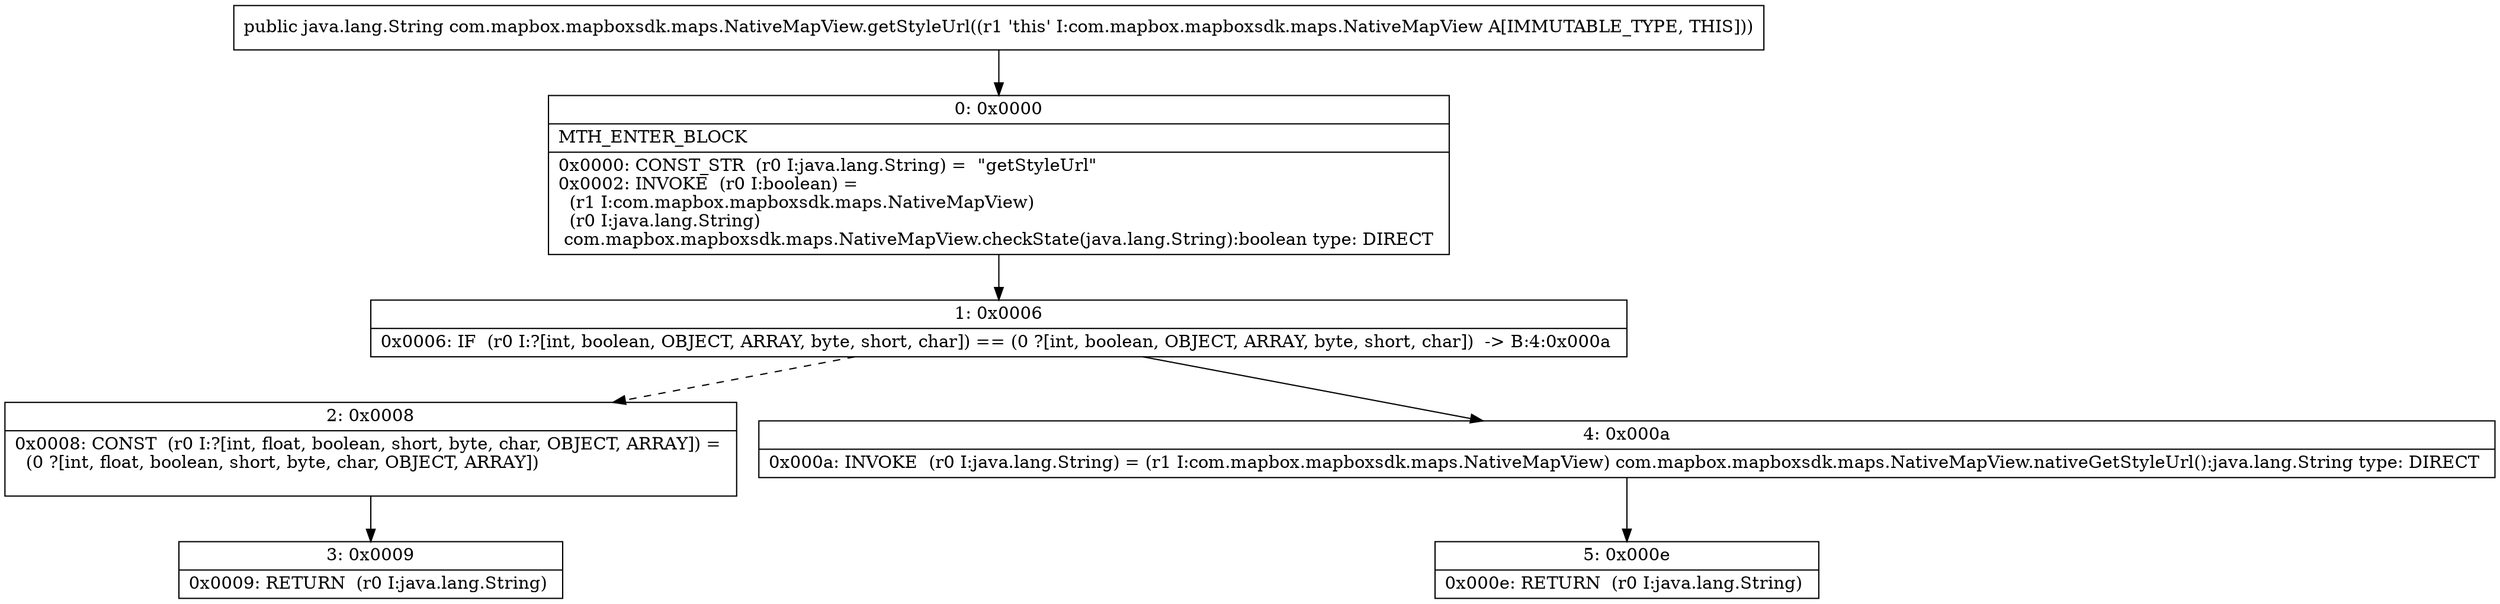 digraph "CFG forcom.mapbox.mapboxsdk.maps.NativeMapView.getStyleUrl()Ljava\/lang\/String;" {
Node_0 [shape=record,label="{0\:\ 0x0000|MTH_ENTER_BLOCK\l|0x0000: CONST_STR  (r0 I:java.lang.String) =  \"getStyleUrl\" \l0x0002: INVOKE  (r0 I:boolean) = \l  (r1 I:com.mapbox.mapboxsdk.maps.NativeMapView)\l  (r0 I:java.lang.String)\l com.mapbox.mapboxsdk.maps.NativeMapView.checkState(java.lang.String):boolean type: DIRECT \l}"];
Node_1 [shape=record,label="{1\:\ 0x0006|0x0006: IF  (r0 I:?[int, boolean, OBJECT, ARRAY, byte, short, char]) == (0 ?[int, boolean, OBJECT, ARRAY, byte, short, char])  \-\> B:4:0x000a \l}"];
Node_2 [shape=record,label="{2\:\ 0x0008|0x0008: CONST  (r0 I:?[int, float, boolean, short, byte, char, OBJECT, ARRAY]) = \l  (0 ?[int, float, boolean, short, byte, char, OBJECT, ARRAY])\l \l}"];
Node_3 [shape=record,label="{3\:\ 0x0009|0x0009: RETURN  (r0 I:java.lang.String) \l}"];
Node_4 [shape=record,label="{4\:\ 0x000a|0x000a: INVOKE  (r0 I:java.lang.String) = (r1 I:com.mapbox.mapboxsdk.maps.NativeMapView) com.mapbox.mapboxsdk.maps.NativeMapView.nativeGetStyleUrl():java.lang.String type: DIRECT \l}"];
Node_5 [shape=record,label="{5\:\ 0x000e|0x000e: RETURN  (r0 I:java.lang.String) \l}"];
MethodNode[shape=record,label="{public java.lang.String com.mapbox.mapboxsdk.maps.NativeMapView.getStyleUrl((r1 'this' I:com.mapbox.mapboxsdk.maps.NativeMapView A[IMMUTABLE_TYPE, THIS])) }"];
MethodNode -> Node_0;
Node_0 -> Node_1;
Node_1 -> Node_2[style=dashed];
Node_1 -> Node_4;
Node_2 -> Node_3;
Node_4 -> Node_5;
}


